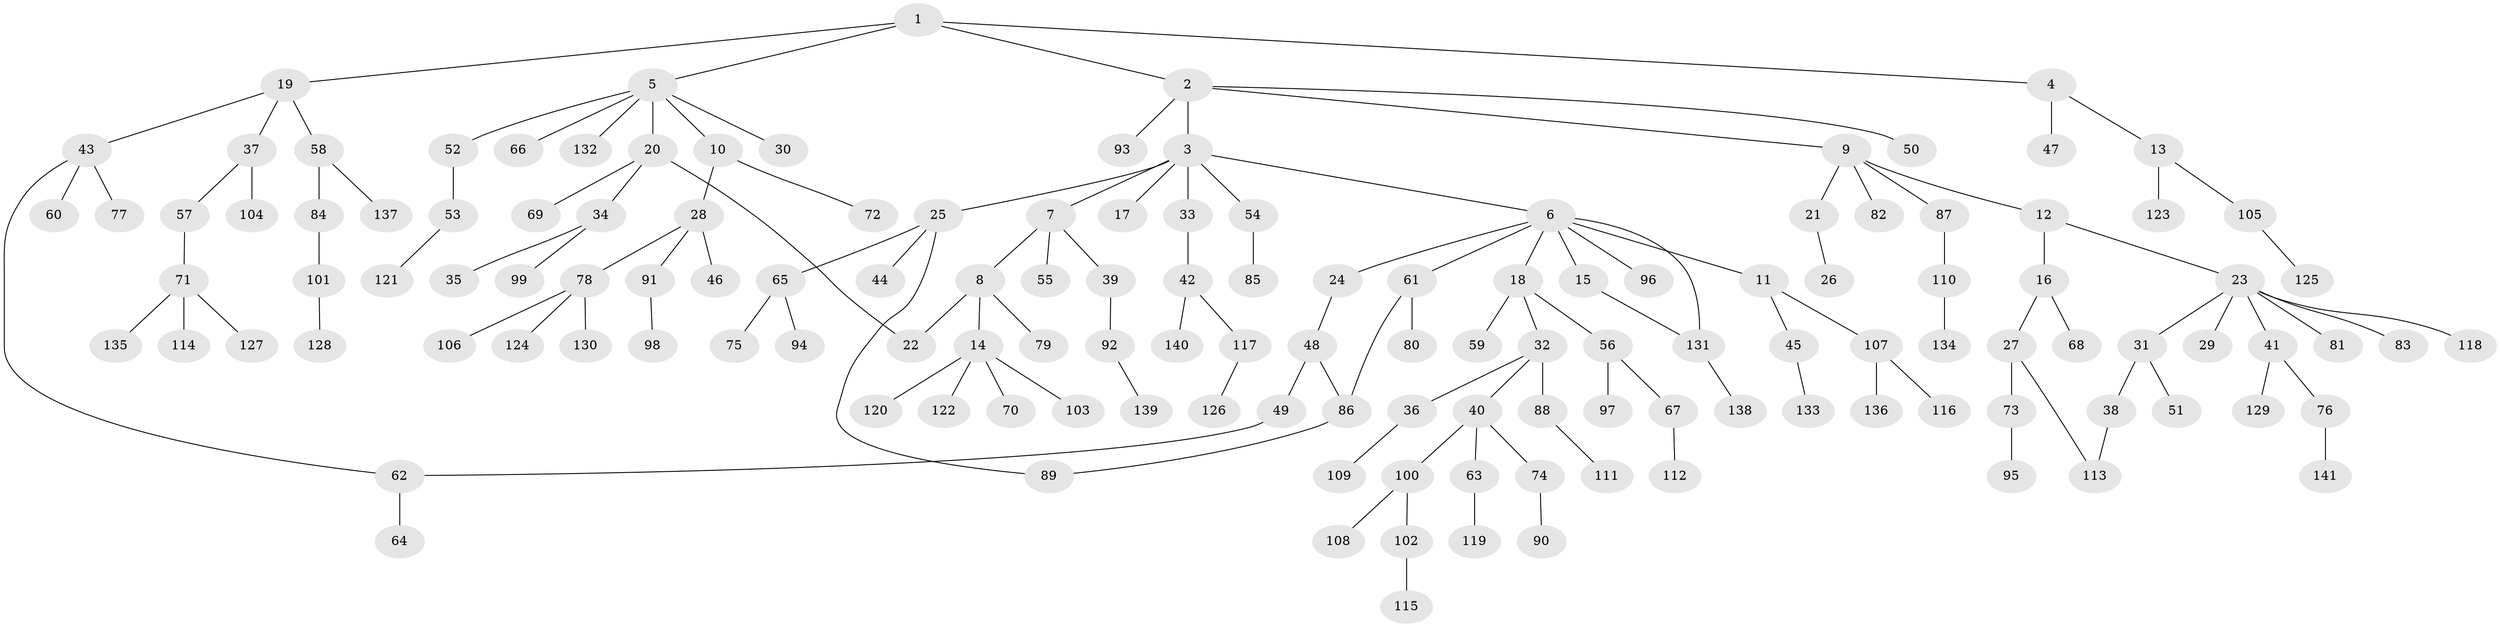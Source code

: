 // coarse degree distribution, {4: 0.09, 7: 0.01, 6: 0.02, 8: 0.02, 3: 0.13, 5: 0.02, 2: 0.17, 1: 0.54}
// Generated by graph-tools (version 1.1) at 2025/41/03/06/25 10:41:28]
// undirected, 141 vertices, 146 edges
graph export_dot {
graph [start="1"]
  node [color=gray90,style=filled];
  1;
  2;
  3;
  4;
  5;
  6;
  7;
  8;
  9;
  10;
  11;
  12;
  13;
  14;
  15;
  16;
  17;
  18;
  19;
  20;
  21;
  22;
  23;
  24;
  25;
  26;
  27;
  28;
  29;
  30;
  31;
  32;
  33;
  34;
  35;
  36;
  37;
  38;
  39;
  40;
  41;
  42;
  43;
  44;
  45;
  46;
  47;
  48;
  49;
  50;
  51;
  52;
  53;
  54;
  55;
  56;
  57;
  58;
  59;
  60;
  61;
  62;
  63;
  64;
  65;
  66;
  67;
  68;
  69;
  70;
  71;
  72;
  73;
  74;
  75;
  76;
  77;
  78;
  79;
  80;
  81;
  82;
  83;
  84;
  85;
  86;
  87;
  88;
  89;
  90;
  91;
  92;
  93;
  94;
  95;
  96;
  97;
  98;
  99;
  100;
  101;
  102;
  103;
  104;
  105;
  106;
  107;
  108;
  109;
  110;
  111;
  112;
  113;
  114;
  115;
  116;
  117;
  118;
  119;
  120;
  121;
  122;
  123;
  124;
  125;
  126;
  127;
  128;
  129;
  130;
  131;
  132;
  133;
  134;
  135;
  136;
  137;
  138;
  139;
  140;
  141;
  1 -- 2;
  1 -- 4;
  1 -- 5;
  1 -- 19;
  2 -- 3;
  2 -- 9;
  2 -- 50;
  2 -- 93;
  3 -- 6;
  3 -- 7;
  3 -- 17;
  3 -- 25;
  3 -- 33;
  3 -- 54;
  4 -- 13;
  4 -- 47;
  5 -- 10;
  5 -- 20;
  5 -- 30;
  5 -- 52;
  5 -- 66;
  5 -- 132;
  6 -- 11;
  6 -- 15;
  6 -- 18;
  6 -- 24;
  6 -- 61;
  6 -- 96;
  6 -- 131;
  7 -- 8;
  7 -- 39;
  7 -- 55;
  8 -- 14;
  8 -- 22;
  8 -- 79;
  9 -- 12;
  9 -- 21;
  9 -- 82;
  9 -- 87;
  10 -- 28;
  10 -- 72;
  11 -- 45;
  11 -- 107;
  12 -- 16;
  12 -- 23;
  13 -- 105;
  13 -- 123;
  14 -- 70;
  14 -- 103;
  14 -- 120;
  14 -- 122;
  15 -- 131;
  16 -- 27;
  16 -- 68;
  18 -- 32;
  18 -- 56;
  18 -- 59;
  19 -- 37;
  19 -- 43;
  19 -- 58;
  20 -- 34;
  20 -- 69;
  20 -- 22;
  21 -- 26;
  23 -- 29;
  23 -- 31;
  23 -- 41;
  23 -- 81;
  23 -- 83;
  23 -- 118;
  24 -- 48;
  25 -- 44;
  25 -- 65;
  25 -- 89;
  27 -- 73;
  27 -- 113;
  28 -- 46;
  28 -- 78;
  28 -- 91;
  31 -- 38;
  31 -- 51;
  32 -- 36;
  32 -- 40;
  32 -- 88;
  33 -- 42;
  34 -- 35;
  34 -- 99;
  36 -- 109;
  37 -- 57;
  37 -- 104;
  38 -- 113;
  39 -- 92;
  40 -- 63;
  40 -- 74;
  40 -- 100;
  41 -- 76;
  41 -- 129;
  42 -- 117;
  42 -- 140;
  43 -- 60;
  43 -- 62;
  43 -- 77;
  45 -- 133;
  48 -- 49;
  48 -- 86;
  49 -- 62;
  52 -- 53;
  53 -- 121;
  54 -- 85;
  56 -- 67;
  56 -- 97;
  57 -- 71;
  58 -- 84;
  58 -- 137;
  61 -- 80;
  61 -- 86;
  62 -- 64;
  63 -- 119;
  65 -- 75;
  65 -- 94;
  67 -- 112;
  71 -- 114;
  71 -- 127;
  71 -- 135;
  73 -- 95;
  74 -- 90;
  76 -- 141;
  78 -- 106;
  78 -- 124;
  78 -- 130;
  84 -- 101;
  86 -- 89;
  87 -- 110;
  88 -- 111;
  91 -- 98;
  92 -- 139;
  100 -- 102;
  100 -- 108;
  101 -- 128;
  102 -- 115;
  105 -- 125;
  107 -- 116;
  107 -- 136;
  110 -- 134;
  117 -- 126;
  131 -- 138;
}
